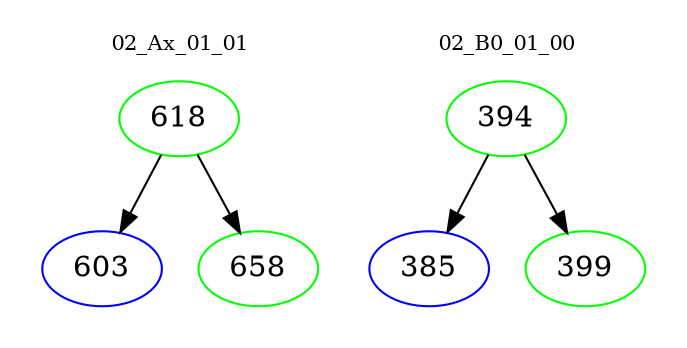 digraph{
subgraph cluster_0 {
color = white
label = "02_Ax_01_01";
fontsize=10;
T0_618 [label="618", color="green"]
T0_618 -> T0_603 [color="black"]
T0_603 [label="603", color="blue"]
T0_618 -> T0_658 [color="black"]
T0_658 [label="658", color="green"]
}
subgraph cluster_1 {
color = white
label = "02_B0_01_00";
fontsize=10;
T1_394 [label="394", color="green"]
T1_394 -> T1_385 [color="black"]
T1_385 [label="385", color="blue"]
T1_394 -> T1_399 [color="black"]
T1_399 [label="399", color="green"]
}
}
